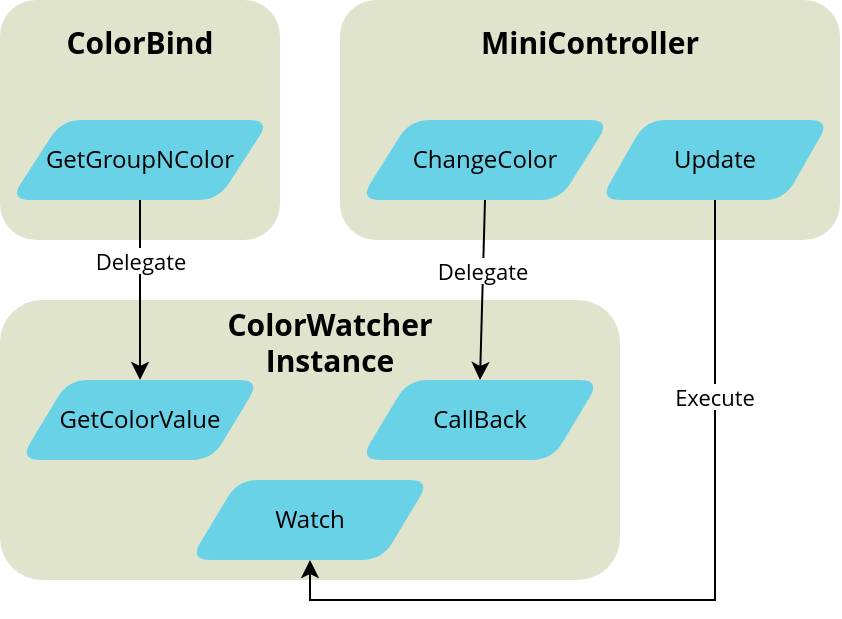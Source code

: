 <mxfile version="12.1.3" type="github" pages="1">
  <diagram id="tydk_CIgYVxiQbmg7vE3" name="Page-1">
    <mxGraphModel dx="638" dy="1148" grid="1" gridSize="10" guides="1" tooltips="1" connect="1" arrows="1" fold="1" page="1" pageScale="1" pageWidth="850" pageHeight="1100" math="0" shadow="0">
      <root>
        <mxCell id="0"/>
        <mxCell id="1" parent="0"/>
        <mxCell id="VdBGwhDN53d5xWTjVT2z-20" value="" style="rounded=1;whiteSpace=wrap;html=1;fillColor=#E0E4CC;strokeColor=none;fontFamily=Open Sans;" vertex="1" parent="1">
          <mxGeometry x="170" width="250" height="120" as="geometry"/>
        </mxCell>
        <mxCell id="VdBGwhDN53d5xWTjVT2z-13" value="" style="rounded=1;whiteSpace=wrap;html=1;fillColor=#E0E4CC;strokeColor=none;fontFamily=Open Sans;" vertex="1" parent="1">
          <mxGeometry width="140" height="120" as="geometry"/>
        </mxCell>
        <mxCell id="VdBGwhDN53d5xWTjVT2z-1" value="" style="rounded=1;whiteSpace=wrap;html=1;fillColor=#E0E4CC;strokeColor=none;fontFamily=Open Sans;" vertex="1" parent="1">
          <mxGeometry y="150" width="310" height="140" as="geometry"/>
        </mxCell>
        <mxCell id="VdBGwhDN53d5xWTjVT2z-5" value="GetColorValue" style="shape=parallelogram;perimeter=parallelogramPerimeter;whiteSpace=wrap;html=1;fillColor=#69D2E7;strokeColor=none;rounded=1;fontFamily=Open Sans;" vertex="1" parent="1">
          <mxGeometry x="10" y="190" width="120" height="40" as="geometry"/>
        </mxCell>
        <mxCell id="VdBGwhDN53d5xWTjVT2z-6" value="CallBack" style="shape=parallelogram;perimeter=parallelogramPerimeter;whiteSpace=wrap;html=1;fillColor=#69D2E7;strokeColor=none;gradientColor=none;shadow=0;rounded=1;fontFamily=Open Sans;" vertex="1" parent="1">
          <mxGeometry x="180" y="190" width="120" height="40" as="geometry"/>
        </mxCell>
        <mxCell id="VdBGwhDN53d5xWTjVT2z-8" value="GetGroupNColor" style="shape=parallelogram;perimeter=parallelogramPerimeter;whiteSpace=wrap;html=1;fillColor=#69D2E7;strokeColor=none;rounded=1;comic=0;fontFamily=Open Sans;" vertex="1" parent="1">
          <mxGeometry x="5" y="60" width="130" height="40" as="geometry"/>
        </mxCell>
        <mxCell id="VdBGwhDN53d5xWTjVT2z-9" value="ChangeColor" style="shape=parallelogram;perimeter=parallelogramPerimeter;whiteSpace=wrap;html=1;fillColor=#69D2E7;strokeColor=none;rounded=1;comic=0;shadow=0;fontFamily=Open Sans;" vertex="1" parent="1">
          <mxGeometry x="180" y="60" width="125" height="40" as="geometry"/>
        </mxCell>
        <mxCell id="VdBGwhDN53d5xWTjVT2z-10" value="Delegate" style="endArrow=classic;html=1;exitX=0.5;exitY=1;exitDx=0;exitDy=0;entryX=0.5;entryY=0;entryDx=0;entryDy=0;fontFamily=Open Sans;" edge="1" parent="1" source="VdBGwhDN53d5xWTjVT2z-8" target="VdBGwhDN53d5xWTjVT2z-5">
          <mxGeometry x="-0.333" width="50" height="50" relative="1" as="geometry">
            <mxPoint y="360" as="sourcePoint"/>
            <mxPoint x="50" y="310" as="targetPoint"/>
            <mxPoint as="offset"/>
          </mxGeometry>
        </mxCell>
        <mxCell id="VdBGwhDN53d5xWTjVT2z-11" value="" style="endArrow=classic;html=1;exitX=0.5;exitY=1;exitDx=0;exitDy=0;entryX=0.5;entryY=0;entryDx=0;entryDy=0;fontFamily=Open Sans;" edge="1" parent="1" source="VdBGwhDN53d5xWTjVT2z-9" target="VdBGwhDN53d5xWTjVT2z-6">
          <mxGeometry width="50" height="50" relative="1" as="geometry">
            <mxPoint y="360" as="sourcePoint"/>
            <mxPoint x="50" y="310" as="targetPoint"/>
          </mxGeometry>
        </mxCell>
        <mxCell id="VdBGwhDN53d5xWTjVT2z-28" value="Delegate" style="text;html=1;resizable=0;points=[];align=center;verticalAlign=middle;labelBackgroundColor=#ffffff;fontSize=11;fontFamily=Open Sans;" vertex="1" connectable="0" parent="VdBGwhDN53d5xWTjVT2z-11">
          <mxGeometry x="-0.222" y="-1" relative="1" as="geometry">
            <mxPoint as="offset"/>
          </mxGeometry>
        </mxCell>
        <mxCell id="VdBGwhDN53d5xWTjVT2z-12" value="Watch" style="shape=parallelogram;perimeter=parallelogramPerimeter;whiteSpace=wrap;html=1;fillColor=#69D2E7;strokeColor=none;gradientColor=none;shadow=0;rounded=1;fontFamily=Open Sans;" vertex="1" parent="1">
          <mxGeometry x="95" y="240" width="120" height="40" as="geometry"/>
        </mxCell>
        <mxCell id="VdBGwhDN53d5xWTjVT2z-14" value="ColorWatcher Instance" style="text;html=1;strokeColor=none;fillColor=none;align=center;verticalAlign=middle;whiteSpace=wrap;rounded=0;shadow=0;comic=0;fontFamily=Open Sans;fontSize=15;fontStyle=1" vertex="1" parent="1">
          <mxGeometry x="145" y="160" width="40" height="20" as="geometry"/>
        </mxCell>
        <mxCell id="VdBGwhDN53d5xWTjVT2z-17" style="edgeStyle=orthogonalEdgeStyle;rounded=0;orthogonalLoop=1;jettySize=auto;html=1;exitX=0.5;exitY=1;exitDx=0;exitDy=0;fontFamily=Open Sans;" edge="1" parent="1" source="VdBGwhDN53d5xWTjVT2z-5" target="VdBGwhDN53d5xWTjVT2z-5">
          <mxGeometry relative="1" as="geometry"/>
        </mxCell>
        <mxCell id="VdBGwhDN53d5xWTjVT2z-18" value="ColorBind" style="text;html=1;strokeColor=none;fillColor=none;align=center;verticalAlign=middle;whiteSpace=wrap;rounded=0;shadow=0;comic=0;fontFamily=Open Sans;fontSize=15;fontStyle=1" vertex="1" parent="1">
          <mxGeometry x="50" y="10" width="40" height="20" as="geometry"/>
        </mxCell>
        <mxCell id="VdBGwhDN53d5xWTjVT2z-21" value="MiniController" style="text;html=1;strokeColor=none;fillColor=none;align=center;verticalAlign=middle;whiteSpace=wrap;rounded=0;shadow=0;comic=0;fontFamily=Open Sans;fontSize=15;fontStyle=1" vertex="1" parent="1">
          <mxGeometry x="275" y="10" width="40" height="20" as="geometry"/>
        </mxCell>
        <mxCell id="VdBGwhDN53d5xWTjVT2z-24" style="edgeStyle=orthogonalEdgeStyle;rounded=0;orthogonalLoop=1;jettySize=auto;html=1;exitX=0.5;exitY=1;exitDx=0;exitDy=0;entryX=0.5;entryY=1;entryDx=0;entryDy=0;fontFamily=Open Sans;fontSize=15;" edge="1" parent="1" source="VdBGwhDN53d5xWTjVT2z-23" target="VdBGwhDN53d5xWTjVT2z-12">
          <mxGeometry relative="1" as="geometry"/>
        </mxCell>
        <mxCell id="VdBGwhDN53d5xWTjVT2z-27" value="Execute" style="text;html=1;resizable=0;points=[];align=center;verticalAlign=middle;labelBackgroundColor=#ffffff;fontSize=11;fontFamily=Open Sans;" vertex="1" connectable="0" parent="VdBGwhDN53d5xWTjVT2z-24">
          <mxGeometry x="-0.537" y="-1" relative="1" as="geometry">
            <mxPoint as="offset"/>
          </mxGeometry>
        </mxCell>
        <mxCell id="VdBGwhDN53d5xWTjVT2z-23" value="Update" style="shape=parallelogram;perimeter=parallelogramPerimeter;whiteSpace=wrap;html=1;fillColor=#69D2E7;strokeColor=none;rounded=1;comic=0;shadow=0;fontFamily=Open Sans;" vertex="1" parent="1">
          <mxGeometry x="300" y="60" width="115" height="40" as="geometry"/>
        </mxCell>
      </root>
    </mxGraphModel>
  </diagram>
</mxfile>
